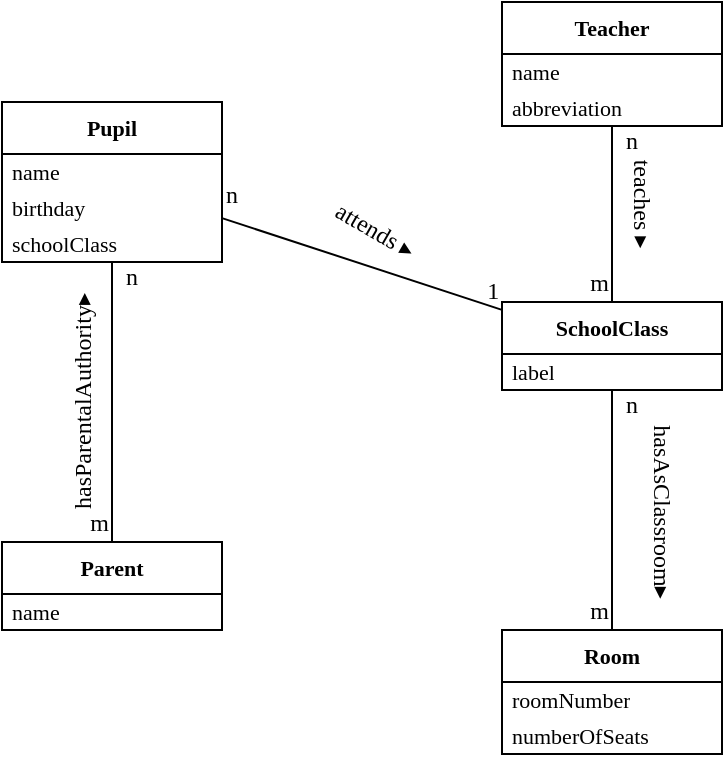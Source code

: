 <mxfile>
    <diagram id="Q8ZCVBfkGdzVq4fk389N" name="Page-1">
        <mxGraphModel dx="593" dy="726" grid="1" gridSize="10" guides="1" tooltips="1" connect="1" arrows="1" fold="1" page="1" pageScale="1" pageWidth="827" pageHeight="1169" math="1" shadow="0">
            <root>
                <mxCell id="0"/>
                <mxCell id="1" parent="0"/>
                <mxCell id="71" value="Pupil" style="swimlane;fontStyle=1;align=center;verticalAlign=top;childLayout=stackLayout;horizontal=1;startSize=26;horizontalStack=0;resizeParent=1;resizeParentMax=0;resizeLast=0;collapsible=1;marginBottom=0;fontFamily=Alegreya Sans;fontSize=11;rounded=0;gradientColor=none;swimlaneFillColor=none;fontSource=https%3A%2F%2Ffonts.googleapis.com%2Fcss%3Ffamily%3DAlegreya%2BSans;" vertex="1" parent="1">
                    <mxGeometry x="180" y="200" width="110" height="80" as="geometry">
                        <mxRectangle x="480" y="560" width="80" height="30" as="alternateBounds"/>
                    </mxGeometry>
                </mxCell>
                <mxCell id="72" value="name" style="text;strokeColor=none;fillColor=none;align=left;verticalAlign=middle;spacingLeft=3;spacingRight=4;overflow=hidden;rotatable=0;points=[[0,0.5],[1,0.5]];portConstraint=eastwest;fontFamily=Alegreya;fontSize=11;fontStyle=0;html=1;imageWidth=24;imageHeight=24;comic=0;imageAspect=0;" vertex="1" parent="71">
                    <mxGeometry y="26" width="110" height="18" as="geometry"/>
                </mxCell>
                <mxCell id="73" value="birthday" style="text;strokeColor=none;fillColor=none;align=left;verticalAlign=middle;spacingLeft=3;spacingRight=4;overflow=hidden;rotatable=0;points=[[0,0.5],[1,0.5]];portConstraint=eastwest;fontFamily=Alegreya;fontSize=11;fontStyle=0;html=1;imageWidth=24;imageHeight=24;comic=0;imageAspect=0;" vertex="1" parent="71">
                    <mxGeometry y="44" width="110" height="18" as="geometry"/>
                </mxCell>
                <mxCell id="86" value="schoolClass" style="text;strokeColor=none;fillColor=none;align=left;verticalAlign=middle;spacingLeft=3;spacingRight=4;overflow=hidden;rotatable=0;points=[[0,0.5],[1,0.5]];portConstraint=eastwest;fontFamily=Alegreya;fontSize=11;fontStyle=0;html=1;imageWidth=24;imageHeight=24;comic=0;imageAspect=0;" vertex="1" parent="71">
                    <mxGeometry y="62" width="110" height="18" as="geometry"/>
                </mxCell>
                <mxCell id="74" value="Teacher" style="swimlane;fontStyle=1;align=center;verticalAlign=top;childLayout=stackLayout;horizontal=1;startSize=26;horizontalStack=0;resizeParent=1;resizeParentMax=0;resizeLast=0;collapsible=1;marginBottom=0;fontFamily=Alegreya Sans;fontSize=11;rounded=0;gradientColor=none;swimlaneFillColor=none;fontSource=https%3A%2F%2Ffonts.googleapis.com%2Fcss%3Ffamily%3DAlegreya%2BSans;" vertex="1" parent="1">
                    <mxGeometry x="430" y="150" width="110" height="62" as="geometry">
                        <mxRectangle x="480" y="560" width="80" height="30" as="alternateBounds"/>
                    </mxGeometry>
                </mxCell>
                <mxCell id="75" value="name" style="text;strokeColor=none;fillColor=none;align=left;verticalAlign=middle;spacingLeft=3;spacingRight=4;overflow=hidden;rotatable=0;points=[[0,0.5],[1,0.5]];portConstraint=eastwest;fontFamily=Alegreya;fontSize=11;fontStyle=0;html=1;imageWidth=24;imageHeight=24;comic=0;imageAspect=0;" vertex="1" parent="74">
                    <mxGeometry y="26" width="110" height="18" as="geometry"/>
                </mxCell>
                <mxCell id="76" value="abbreviation" style="text;strokeColor=none;fillColor=none;align=left;verticalAlign=middle;spacingLeft=3;spacingRight=4;overflow=hidden;rotatable=0;points=[[0,0.5],[1,0.5]];portConstraint=eastwest;fontFamily=Alegreya;fontSize=11;fontStyle=0;html=1;imageWidth=24;imageHeight=24;comic=0;imageAspect=0;" vertex="1" parent="74">
                    <mxGeometry y="44" width="110" height="18" as="geometry"/>
                </mxCell>
                <mxCell id="77" value="Parent" style="swimlane;fontStyle=1;align=center;verticalAlign=top;childLayout=stackLayout;horizontal=1;startSize=26;horizontalStack=0;resizeParent=1;resizeParentMax=0;resizeLast=0;collapsible=1;marginBottom=0;fontFamily=Alegreya Sans;fontSize=11;rounded=0;gradientColor=none;swimlaneFillColor=none;fontSource=https%3A%2F%2Ffonts.googleapis.com%2Fcss%3Ffamily%3DAlegreya%2BSans;" vertex="1" parent="1">
                    <mxGeometry x="180" y="420" width="110" height="44" as="geometry">
                        <mxRectangle x="480" y="560" width="80" height="30" as="alternateBounds"/>
                    </mxGeometry>
                </mxCell>
                <mxCell id="78" value="name" style="text;strokeColor=none;fillColor=none;align=left;verticalAlign=middle;spacingLeft=3;spacingRight=4;overflow=hidden;rotatable=0;points=[[0,0.5],[1,0.5]];portConstraint=eastwest;fontFamily=Alegreya;fontSize=11;fontStyle=0;html=1;imageWidth=24;imageHeight=24;comic=0;imageAspect=0;" vertex="1" parent="77">
                    <mxGeometry y="26" width="110" height="18" as="geometry"/>
                </mxCell>
                <mxCell id="80" value="SchoolClass" style="swimlane;fontStyle=1;align=center;verticalAlign=top;childLayout=stackLayout;horizontal=1;startSize=26;horizontalStack=0;resizeParent=1;resizeParentMax=0;resizeLast=0;collapsible=1;marginBottom=0;fontFamily=Alegreya Sans;fontSize=11;rounded=0;gradientColor=none;swimlaneFillColor=none;fontSource=https%3A%2F%2Ffonts.googleapis.com%2Fcss%3Ffamily%3DAlegreya%2BSans;" vertex="1" parent="1">
                    <mxGeometry x="430" y="300" width="110" height="44" as="geometry">
                        <mxRectangle x="480" y="560" width="80" height="30" as="alternateBounds"/>
                    </mxGeometry>
                </mxCell>
                <mxCell id="81" value="label" style="text;strokeColor=none;fillColor=none;align=left;verticalAlign=middle;spacingLeft=3;spacingRight=4;overflow=hidden;rotatable=0;points=[[0,0.5],[1,0.5]];portConstraint=eastwest;fontFamily=Alegreya;fontSize=11;fontStyle=0;html=1;imageWidth=24;imageHeight=24;comic=0;imageAspect=0;" vertex="1" parent="80">
                    <mxGeometry y="26" width="110" height="18" as="geometry"/>
                </mxCell>
                <mxCell id="83" value="Room" style="swimlane;fontStyle=1;align=center;verticalAlign=top;childLayout=stackLayout;horizontal=1;startSize=26;horizontalStack=0;resizeParent=1;resizeParentMax=0;resizeLast=0;collapsible=1;marginBottom=0;fontFamily=Alegreya Sans;fontSize=11;rounded=0;gradientColor=none;swimlaneFillColor=none;fontSource=https%3A%2F%2Ffonts.googleapis.com%2Fcss%3Ffamily%3DAlegreya%2BSans;" vertex="1" parent="1">
                    <mxGeometry x="430" y="464" width="110" height="62" as="geometry">
                        <mxRectangle x="480" y="560" width="80" height="30" as="alternateBounds"/>
                    </mxGeometry>
                </mxCell>
                <mxCell id="84" value="roomN&lt;span style=&quot;background-color: transparent;&quot;&gt;umber&lt;/span&gt;" style="text;strokeColor=none;fillColor=none;align=left;verticalAlign=middle;spacingLeft=3;spacingRight=4;overflow=hidden;rotatable=0;points=[[0,0.5],[1,0.5]];portConstraint=eastwest;fontFamily=Alegreya;fontSize=11;fontStyle=0;html=1;imageWidth=24;imageHeight=24;comic=0;imageAspect=0;" vertex="1" parent="83">
                    <mxGeometry y="26" width="110" height="18" as="geometry"/>
                </mxCell>
                <mxCell id="85" value="numberOfSeats" style="text;strokeColor=none;fillColor=none;align=left;verticalAlign=middle;spacingLeft=3;spacingRight=4;overflow=hidden;rotatable=0;points=[[0,0.5],[1,0.5]];portConstraint=eastwest;fontFamily=Alegreya;fontSize=11;fontStyle=0;html=1;imageWidth=24;imageHeight=24;comic=0;imageAspect=0;" vertex="1" parent="83">
                    <mxGeometry y="44" width="110" height="18" as="geometry"/>
                </mxCell>
                <mxCell id="87" value="" style="endArrow=none;shadow=0;strokeWidth=1;rounded=0;endFill=0;elbow=vertical;" edge="1" parent="1" source="71" target="80">
                    <mxGeometry x="0.5" y="41" relative="1" as="geometry">
                        <mxPoint x="360" y="280" as="sourcePoint"/>
                        <mxPoint x="560" y="280" as="targetPoint"/>
                        <mxPoint x="-40" y="32" as="offset"/>
                    </mxGeometry>
                </mxCell>
                <mxCell id="88" value="n" style="resizable=0;align=left;verticalAlign=bottom;labelBackgroundColor=none;fontSize=12;fontFamily=Alegreya;spacingBottom=2;" connectable="0" vertex="1" parent="87">
                    <mxGeometry x="-1" relative="1" as="geometry">
                        <mxPoint y="-1" as="offset"/>
                    </mxGeometry>
                </mxCell>
                <mxCell id="89" value="1" style="resizable=0;align=right;verticalAlign=bottom;labelBackgroundColor=none;fontSize=12;fontFamily=Alegreya;spacingBottom=2;" connectable="0" vertex="1" parent="87">
                    <mxGeometry x="1" relative="1" as="geometry">
                        <mxPoint y="1" as="offset"/>
                    </mxGeometry>
                </mxCell>
                <mxCell id="90" value="attends&amp;nbsp;&lt;span style=&quot;text-align: left;&quot;&gt;▸&lt;/span&gt;" style="text;html=1;resizable=0;points=[];;align=center;verticalAlign=middle;labelBackgroundColor=none;rounded=0;shadow=0;strokeWidth=1;fontSize=12;fontFamily=Alegreya;rotation=30;" vertex="1" connectable="0" parent="87">
                    <mxGeometry relative="1" as="geometry">
                        <mxPoint x="6" y="-17" as="offset"/>
                    </mxGeometry>
                </mxCell>
                <mxCell id="91" value="" style="endArrow=none;shadow=0;strokeWidth=1;rounded=0;endFill=0;elbow=vertical;" edge="1" parent="1" source="74" target="80">
                    <mxGeometry x="0.5" y="41" relative="1" as="geometry">
                        <mxPoint x="300" y="235" as="sourcePoint"/>
                        <mxPoint x="508" y="360" as="targetPoint"/>
                        <mxPoint x="-40" y="32" as="offset"/>
                    </mxGeometry>
                </mxCell>
                <mxCell id="92" value="n" style="resizable=0;align=left;verticalAlign=bottom;labelBackgroundColor=none;fontSize=12;fontFamily=Alegreya;spacingBottom=2;" connectable="0" vertex="1" parent="91">
                    <mxGeometry x="-1" relative="1" as="geometry">
                        <mxPoint x="5" y="18" as="offset"/>
                    </mxGeometry>
                </mxCell>
                <mxCell id="93" value="m" style="resizable=0;align=right;verticalAlign=bottom;labelBackgroundColor=none;fontSize=12;fontFamily=Alegreya;spacingBottom=2;" connectable="0" vertex="1" parent="91">
                    <mxGeometry x="1" relative="1" as="geometry">
                        <mxPoint y="1" as="offset"/>
                    </mxGeometry>
                </mxCell>
                <mxCell id="94" value="teaches&amp;nbsp;&lt;span style=&quot;text-align: left;&quot;&gt;▸&lt;/span&gt;" style="text;html=1;resizable=0;points=[];;align=center;verticalAlign=middle;labelBackgroundColor=none;rounded=0;shadow=0;strokeWidth=1;fontSize=12;fontFamily=Alegreya;rotation=90;" vertex="1" connectable="0" parent="91">
                    <mxGeometry relative="1" as="geometry">
                        <mxPoint x="15" y="-6" as="offset"/>
                    </mxGeometry>
                </mxCell>
                <mxCell id="95" value="" style="endArrow=none;shadow=0;strokeWidth=1;rounded=0;endFill=0;elbow=vertical;" edge="1" parent="1" source="80" target="83">
                    <mxGeometry x="0.5" y="41" relative="1" as="geometry">
                        <mxPoint x="510" y="440" as="sourcePoint"/>
                        <mxPoint x="510" y="568" as="targetPoint"/>
                        <mxPoint x="-40" y="32" as="offset"/>
                    </mxGeometry>
                </mxCell>
                <mxCell id="96" value="n" style="resizable=0;align=left;verticalAlign=bottom;labelBackgroundColor=none;fontSize=12;fontFamily=Alegreya;spacingBottom=2;" connectable="0" vertex="1" parent="95">
                    <mxGeometry x="-1" relative="1" as="geometry">
                        <mxPoint x="5" y="18" as="offset"/>
                    </mxGeometry>
                </mxCell>
                <mxCell id="97" value="m" style="resizable=0;align=right;verticalAlign=bottom;labelBackgroundColor=none;fontSize=12;fontFamily=Alegreya;spacingBottom=2;" connectable="0" vertex="1" parent="95">
                    <mxGeometry x="1" relative="1" as="geometry">
                        <mxPoint y="1" as="offset"/>
                    </mxGeometry>
                </mxCell>
                <mxCell id="98" value="&lt;div style=&quot;text-align: center;&quot;&gt;&lt;span style=&quot;text-align: left; background-color: transparent;&quot;&gt;&lt;font color=&quot;#000000&quot;&gt;hasAsClassroom&lt;/font&gt;▸&lt;/span&gt;&lt;/div&gt;" style="text;html=1;resizable=0;points=[];;align=center;verticalAlign=middle;labelBackgroundColor=none;rounded=0;shadow=0;strokeWidth=1;fontSize=12;fontFamily=Alegreya;rotation=90;" vertex="1" connectable="0" parent="95">
                    <mxGeometry relative="1" as="geometry">
                        <mxPoint x="25" as="offset"/>
                    </mxGeometry>
                </mxCell>
                <mxCell id="99" value="" style="endArrow=none;shadow=0;strokeWidth=1;rounded=0;endFill=0;elbow=vertical;" edge="1" parent="1" source="71" target="77">
                    <mxGeometry x="0.5" y="41" relative="1" as="geometry">
                        <mxPoint x="230" y="310" as="sourcePoint"/>
                        <mxPoint x="230" y="422" as="targetPoint"/>
                        <mxPoint x="-40" y="32" as="offset"/>
                    </mxGeometry>
                </mxCell>
                <mxCell id="100" value="n" style="resizable=0;align=left;verticalAlign=bottom;labelBackgroundColor=none;fontSize=12;fontFamily=Alegreya;spacingBottom=2;" connectable="0" vertex="1" parent="99">
                    <mxGeometry x="-1" relative="1" as="geometry">
                        <mxPoint x="5" y="18" as="offset"/>
                    </mxGeometry>
                </mxCell>
                <mxCell id="101" value="m" style="resizable=0;align=right;verticalAlign=bottom;labelBackgroundColor=none;fontSize=12;fontFamily=Alegreya;spacingBottom=2;" connectable="0" vertex="1" parent="99">
                    <mxGeometry x="1" relative="1" as="geometry">
                        <mxPoint y="1" as="offset"/>
                    </mxGeometry>
                </mxCell>
                <mxCell id="102" value="&lt;div style=&quot;text-align: center;&quot;&gt;&lt;span style=&quot;text-align: left; background-color: transparent;&quot;&gt;&lt;font color=&quot;#000000&quot;&gt;hasParentalAuthority&lt;/font&gt;▸&lt;/span&gt;&lt;/div&gt;" style="text;html=1;resizable=0;points=[];;align=center;verticalAlign=middle;labelBackgroundColor=none;rounded=0;shadow=0;strokeWidth=1;fontSize=12;fontFamily=Alegreya;rotation=-90;" vertex="1" connectable="0" parent="99">
                    <mxGeometry relative="1" as="geometry">
                        <mxPoint x="-15" as="offset"/>
                    </mxGeometry>
                </mxCell>
            </root>
        </mxGraphModel>
    </diagram>
</mxfile>
